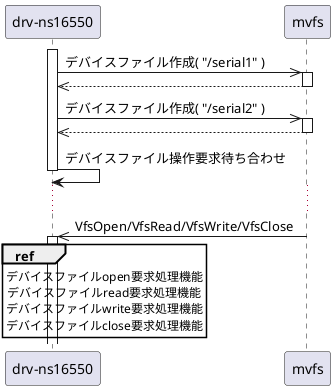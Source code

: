 @startuml

participant "drv-ns16550" as drv
participant mvfs

activate drv

drv ->> mvfs: デバイスファイル作成( "/serial1" )
activate mvfs
drv <<-- mvfs:
deactivate mvfs

drv ->> mvfs: デバイスファイル作成( "/serial2" )
activate mvfs
drv <<-- mvfs:
deactivate mvfs

drv -> drv: デバイスファイル操作要求待ち合わせ
deactivate drv

...

drv <<- mvfs: VfsOpen/VfsRead/VfsWrite/VfsClose
activate drv

ref over drv
    デバイスファイルopen要求処理機能
    デバイスファイルread要求処理機能
    デバイスファイルwrite要求処理機能
    デバイスファイルclose要求処理機能
end ref

@enduml

